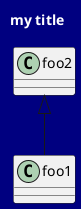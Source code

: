 {
  "sha1": "ifbkiv1alcfv15i6xqr04ajfl2jqdc6",
  "insertion": {
    "when": "2024-06-03T18:59:30.674Z",
    "user": "plantuml@gmail.com"
  }
}
@startuml
<style>
document {
  BackGroundColor Navy
}
root {
  FontColor #?black:white
}
</style>
title
my title
endtitle
class foo1
foo2 <|-- foo1
@enduml
